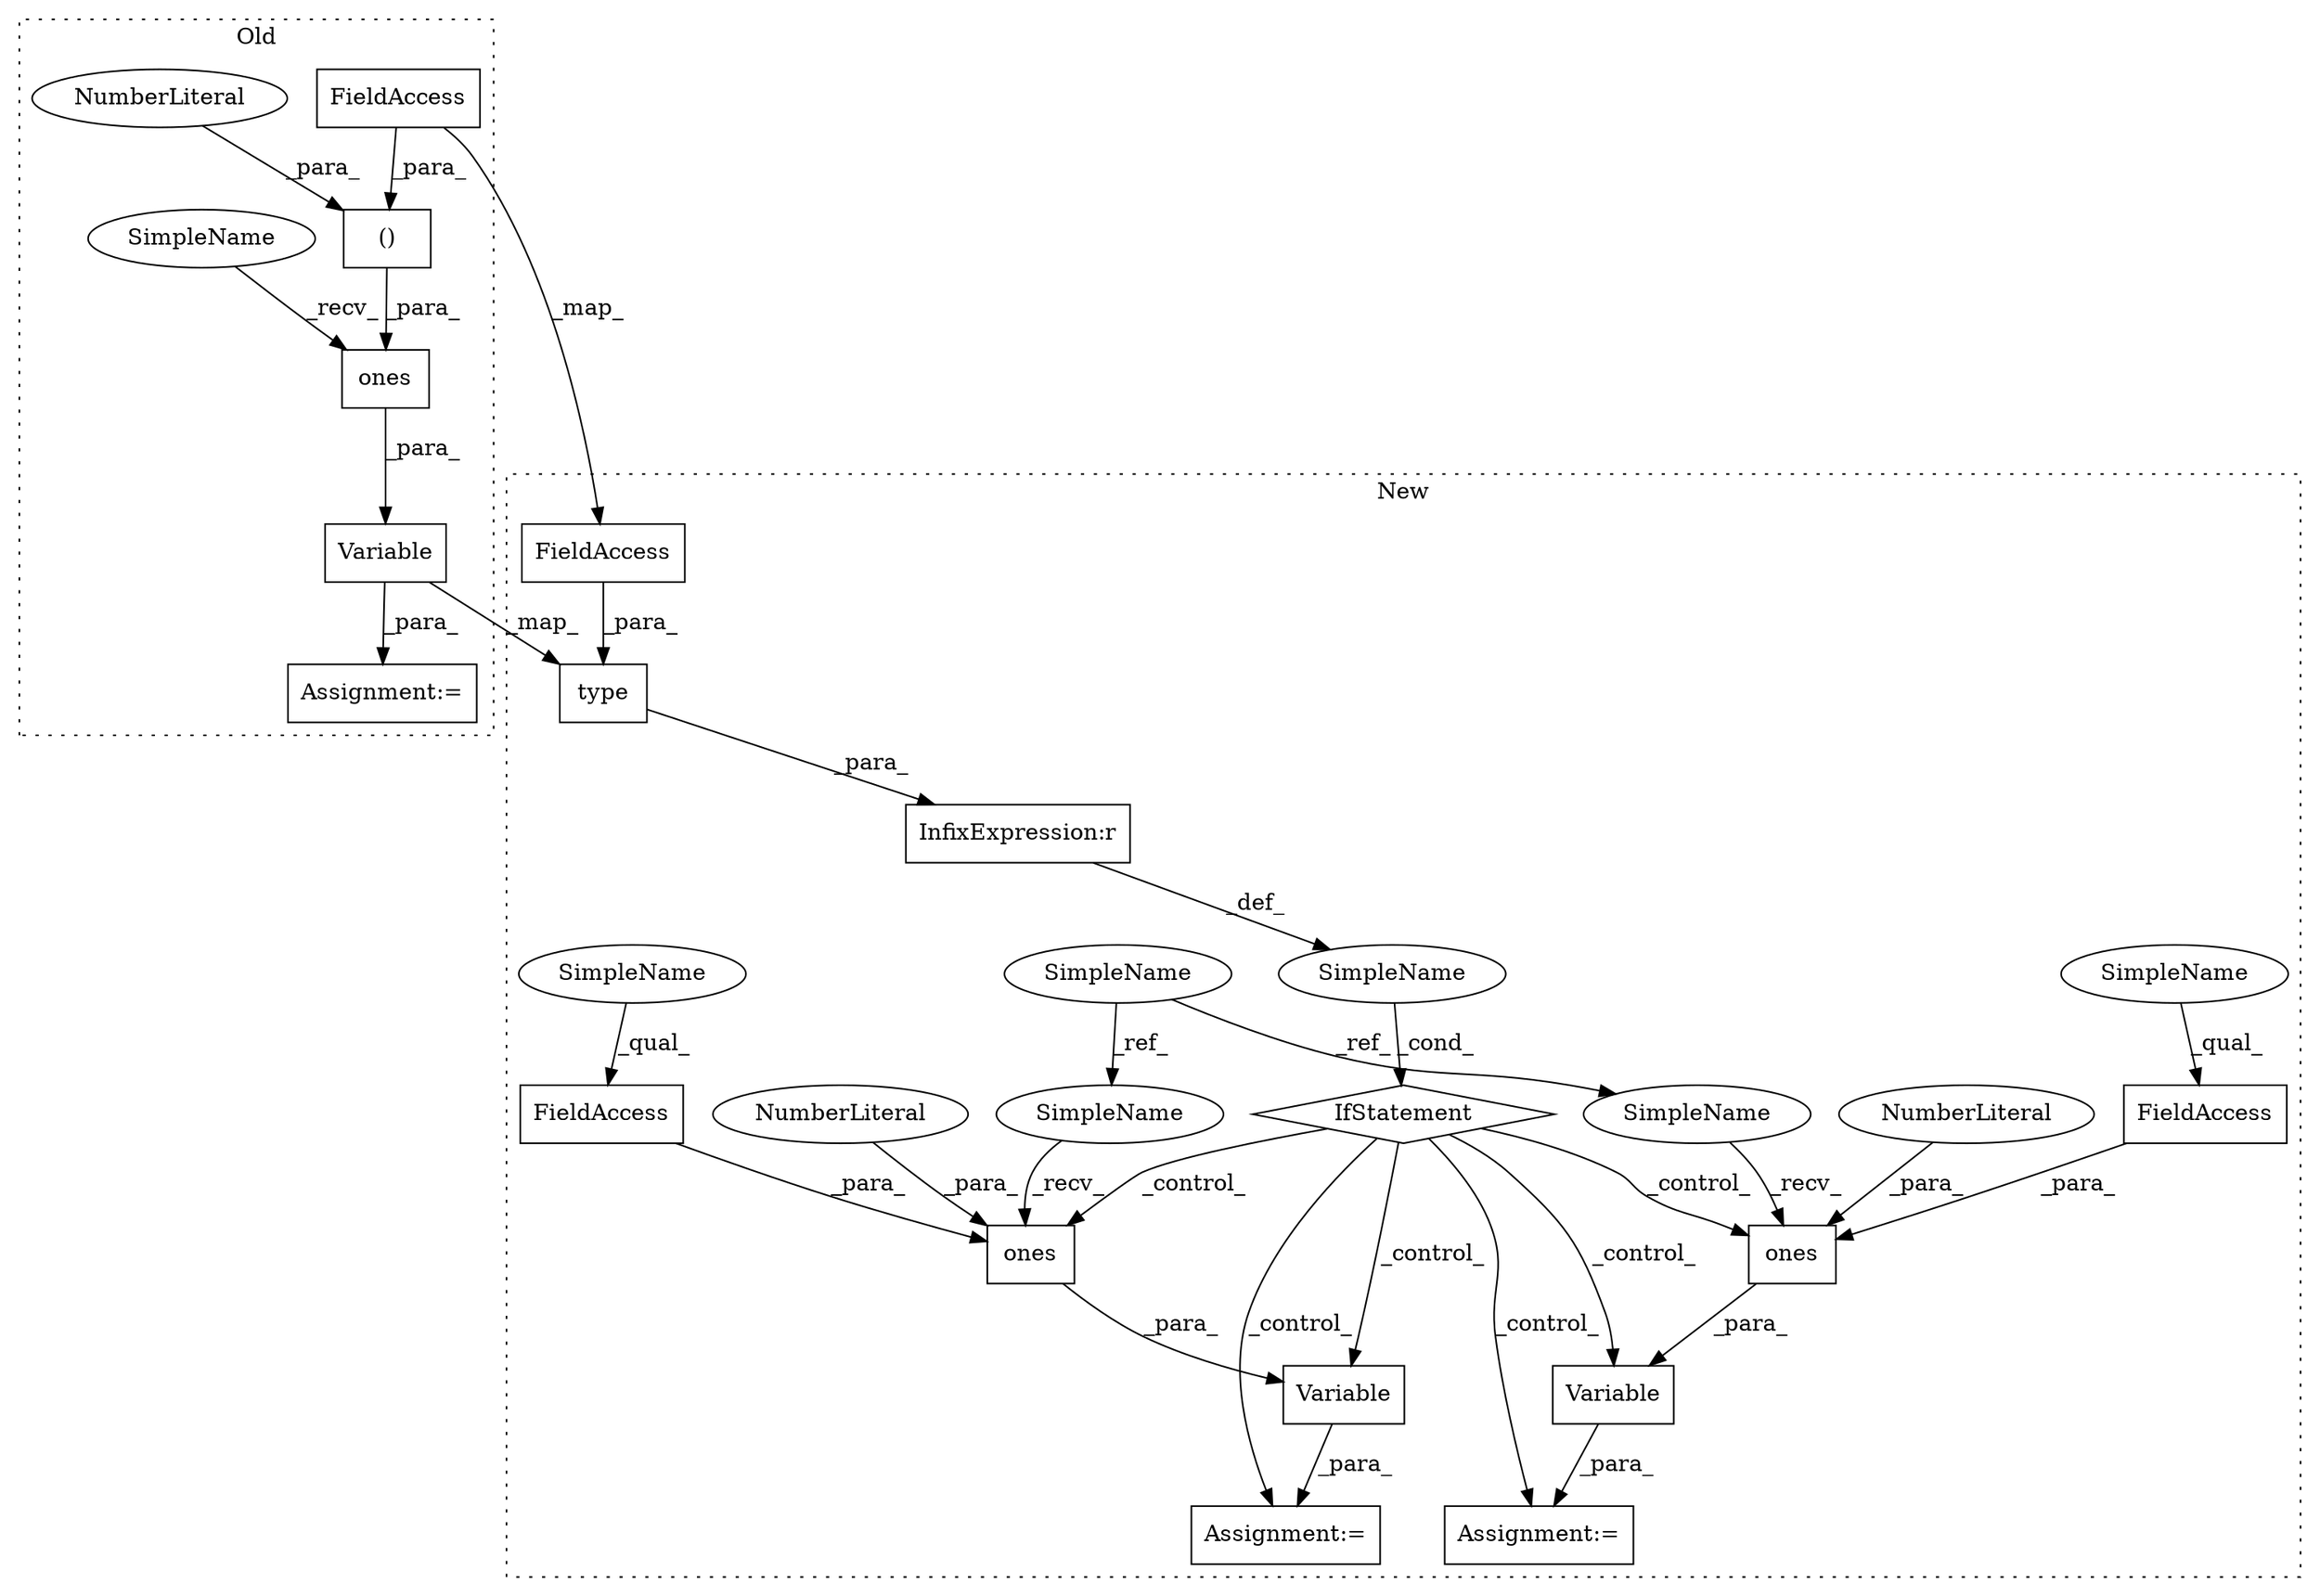 digraph G {
subgraph cluster0 {
1 [label="ones" a="32" s="3908,3942" l="10,2" shape="box"];
3 [label="Assignment:=" a="7" s="3892" l="1" shape="box"];
8 [label="()" a="106" s="3918" l="24" shape="box"];
9 [label="NumberLiteral" a="34" s="3918" l="1" shape="ellipse"];
20 [label="Variable" a="32" s="3893,3944" l="9,1" shape="box"];
22 [label="FieldAccess" a="22" s="3932" l="10" shape="box"];
27 [label="SimpleName" a="42" s="3902" l="5" shape="ellipse"];
label = "Old";
style="dotted";
}
subgraph cluster1 {
2 [label="IfStatement" a="25" s="3862,3889" l="4,2" shape="diamond"];
4 [label="InfixExpression:r" a="27" s="3882" l="4" shape="box"];
5 [label="Assignment:=" a="7" s="3978" l="1" shape="box"];
6 [label="SimpleName" a="42" s="" l="" shape="ellipse"];
7 [label="Assignment:=" a="7" s="3910" l="1" shape="box"];
10 [label="Variable" a="32" s="3911,3944" l="9,1" shape="box"];
11 [label="ones" a="32" s="3926,3943" l="5,1" shape="box"];
12 [label="SimpleName" a="42" s="3803" l="5" shape="ellipse"];
13 [label="ones" a="32" s="3994,4011" l="5,1" shape="box"];
14 [label="NumberLiteral" a="34" s="3999" l="1" shape="ellipse"];
15 [label="NumberLiteral" a="34" s="3931" l="1" shape="ellipse"];
16 [label="Variable" a="32" s="3979,4012" l="9,1" shape="box"];
17 [label="FieldAccess" a="22" s="3933" l="10" shape="box"];
18 [label="FieldAccess" a="22" s="4001" l="10" shape="box"];
19 [label="type" a="32" s="3866,3881" l="5,1" shape="box"];
21 [label="FieldAccess" a="22" s="3871" l="10" shape="box"];
23 [label="SimpleName" a="42" s="3920" l="5" shape="ellipse"];
24 [label="SimpleName" a="42" s="3988" l="5" shape="ellipse"];
25 [label="SimpleName" a="42" s="4001" l="3" shape="ellipse"];
26 [label="SimpleName" a="42" s="3933" l="3" shape="ellipse"];
label = "New";
style="dotted";
}
1 -> 20 [label="_para_"];
2 -> 11 [label="_control_"];
2 -> 5 [label="_control_"];
2 -> 16 [label="_control_"];
2 -> 10 [label="_control_"];
2 -> 7 [label="_control_"];
2 -> 13 [label="_control_"];
4 -> 6 [label="_def_"];
6 -> 2 [label="_cond_"];
8 -> 1 [label="_para_"];
9 -> 8 [label="_para_"];
10 -> 7 [label="_para_"];
11 -> 10 [label="_para_"];
12 -> 23 [label="_ref_"];
12 -> 24 [label="_ref_"];
13 -> 16 [label="_para_"];
14 -> 13 [label="_para_"];
15 -> 11 [label="_para_"];
16 -> 5 [label="_para_"];
17 -> 11 [label="_para_"];
18 -> 13 [label="_para_"];
19 -> 4 [label="_para_"];
20 -> 3 [label="_para_"];
20 -> 19 [label="_map_"];
21 -> 19 [label="_para_"];
22 -> 8 [label="_para_"];
22 -> 21 [label="_map_"];
23 -> 11 [label="_recv_"];
24 -> 13 [label="_recv_"];
25 -> 18 [label="_qual_"];
26 -> 17 [label="_qual_"];
27 -> 1 [label="_recv_"];
}